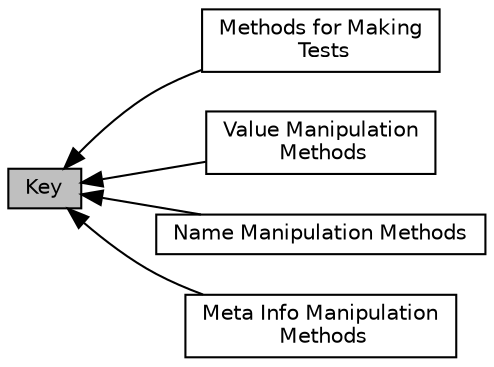 digraph "Key"
{
  edge [fontname="Helvetica",fontsize="10",labelfontname="Helvetica",labelfontsize="10"];
  node [fontname="Helvetica",fontsize="10",shape=record];
  rankdir=LR;
  Node3 [label="Methods for Making\l Tests",height=0.2,width=0.4,color="black", fillcolor="white", style="filled",URL="$group__keytest.html",tooltip="Methods to do various tests on Keys. "];
  Node4 [label="Value Manipulation\l Methods",height=0.2,width=0.4,color="black", fillcolor="white", style="filled",URL="$group__keyvalue.html",tooltip="Methods to do various operations on Key values. "];
  Node2 [label="Name Manipulation Methods",height=0.2,width=0.4,color="black", fillcolor="white", style="filled",URL="$group__keyname.html",tooltip="Methods to do various operations on Key names. "];
  Node0 [label="Key",height=0.2,width=0.4,color="black", fillcolor="grey75", style="filled", fontcolor="black"];
  Node1 [label="Meta Info Manipulation\l Methods",height=0.2,width=0.4,color="black", fillcolor="white", style="filled",URL="$group__keymeta.html",tooltip="Methods to do various operations on Key metadata. "];
  Node0->Node1 [shape=plaintext, dir="back", style="solid"];
  Node0->Node2 [shape=plaintext, dir="back", style="solid"];
  Node0->Node3 [shape=plaintext, dir="back", style="solid"];
  Node0->Node4 [shape=plaintext, dir="back", style="solid"];
}
